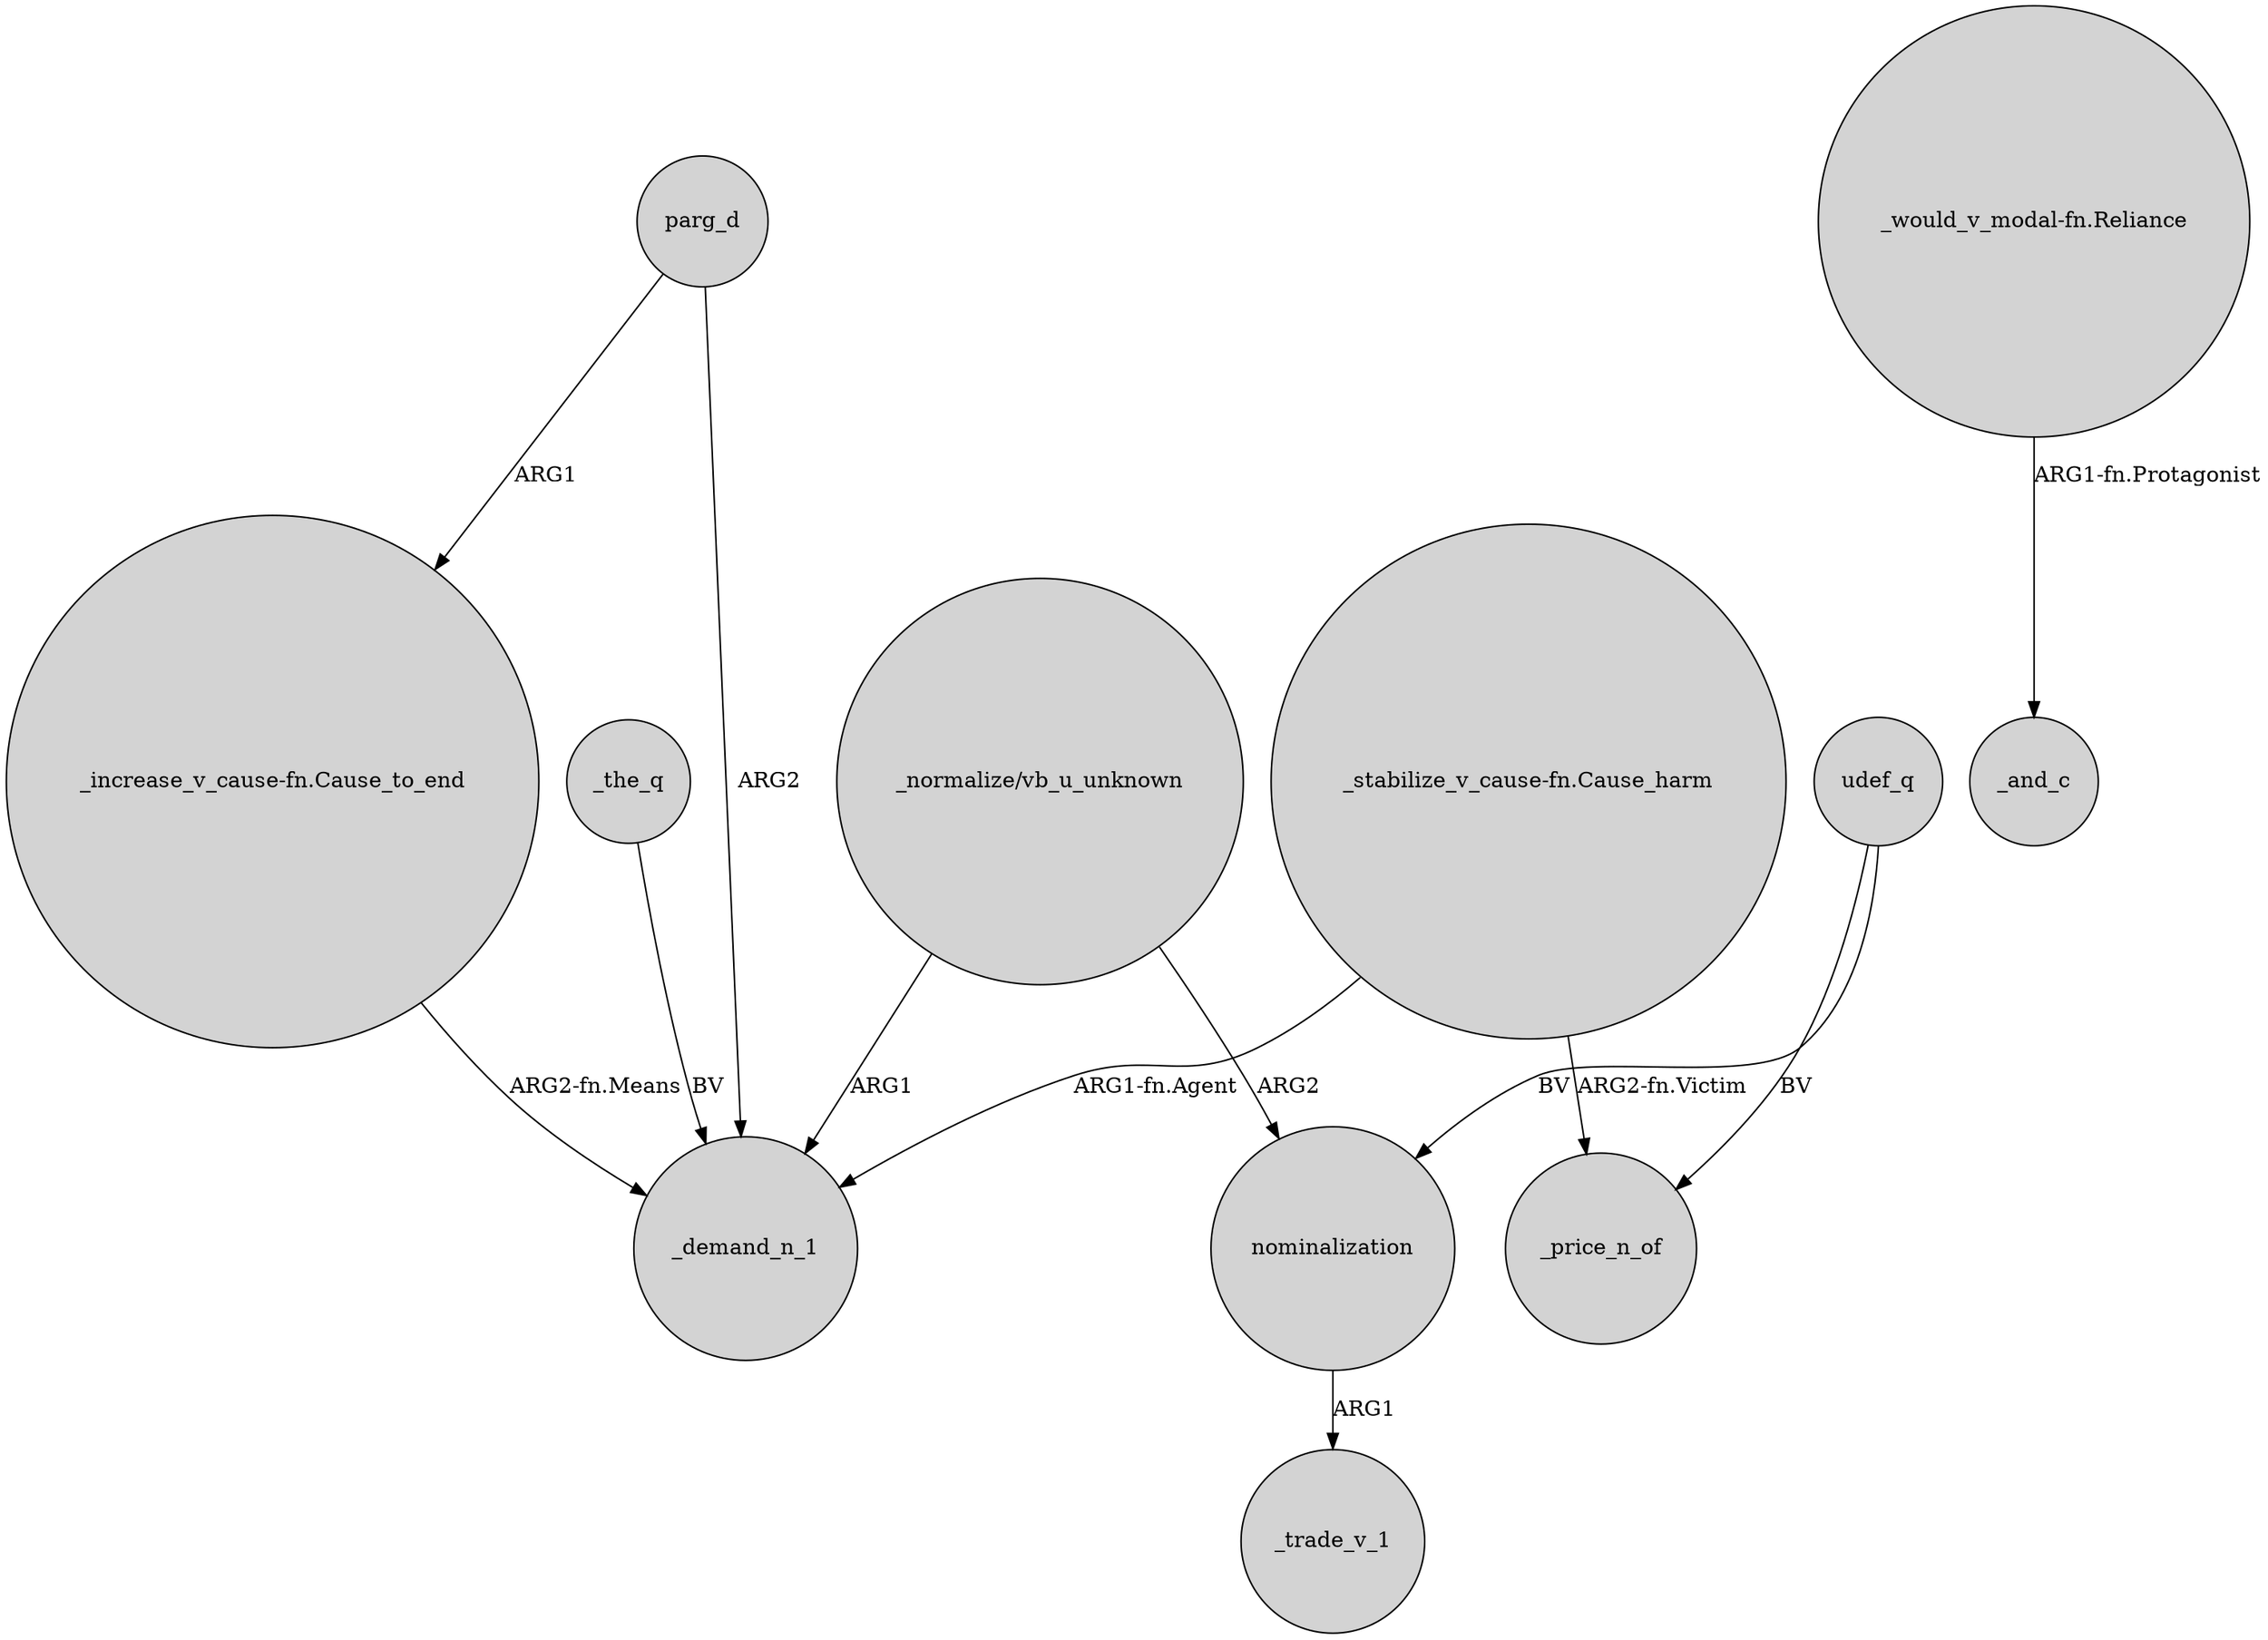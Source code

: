 digraph {
	node [shape=circle style=filled]
	"_increase_v_cause-fn.Cause_to_end" -> _demand_n_1 [label="ARG2-fn.Means"]
	"_normalize/vb_u_unknown" -> nominalization [label=ARG2]
	"_stabilize_v_cause-fn.Cause_harm" -> _demand_n_1 [label="ARG1-fn.Agent"]
	parg_d -> _demand_n_1 [label=ARG2]
	"_normalize/vb_u_unknown" -> _demand_n_1 [label=ARG1]
	parg_d -> "_increase_v_cause-fn.Cause_to_end" [label=ARG1]
	udef_q -> _price_n_of [label=BV]
	"_would_v_modal-fn.Reliance" -> _and_c [label="ARG1-fn.Protagonist"]
	_the_q -> _demand_n_1 [label=BV]
	nominalization -> _trade_v_1 [label=ARG1]
	udef_q -> nominalization [label=BV]
	"_stabilize_v_cause-fn.Cause_harm" -> _price_n_of [label="ARG2-fn.Victim"]
}
